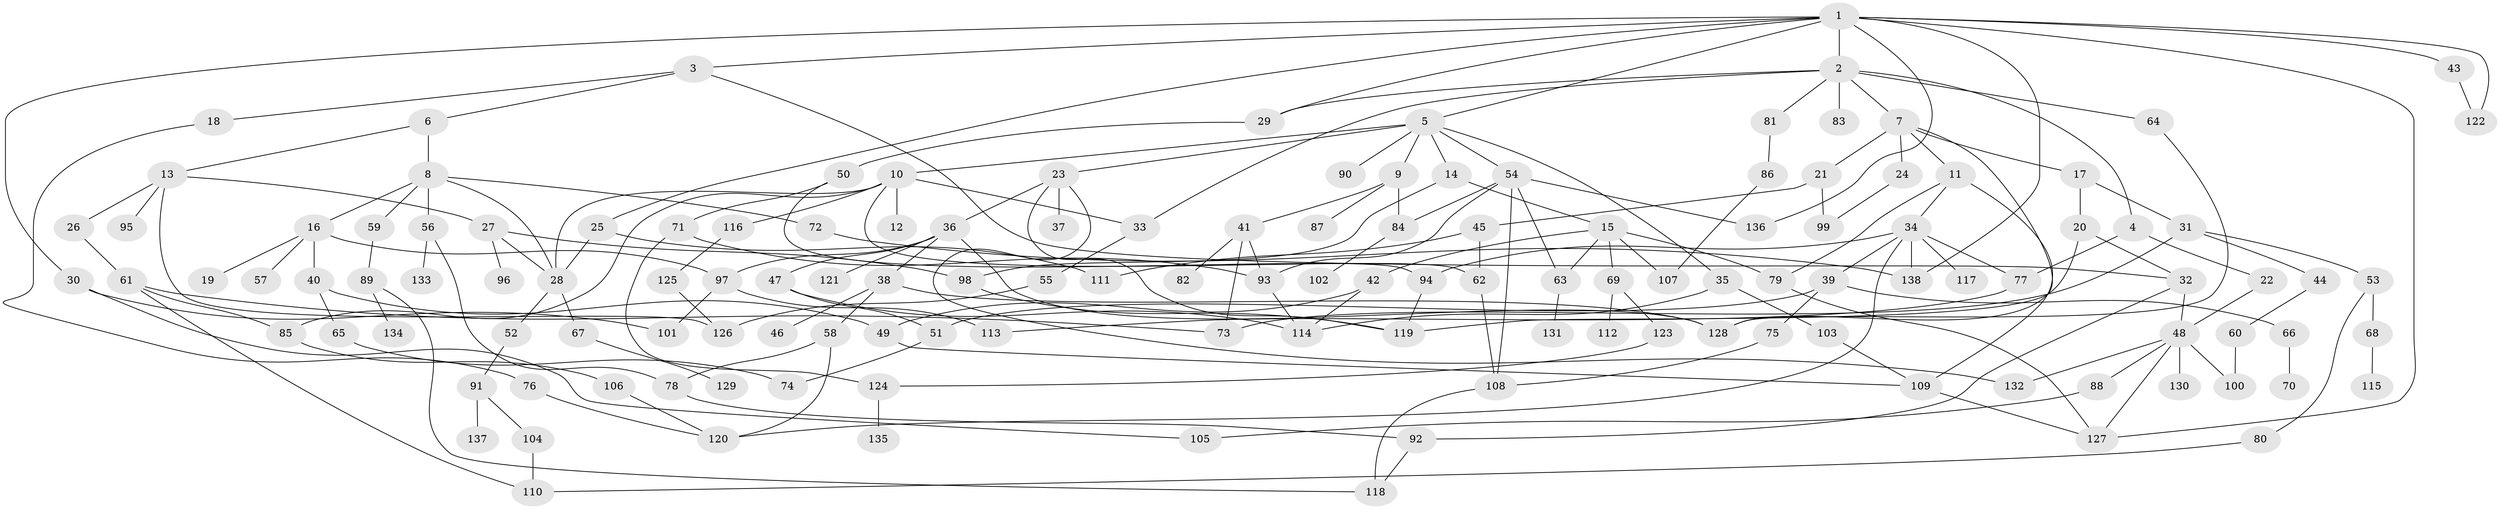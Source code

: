 // Generated by graph-tools (version 1.1) at 2025/00/03/09/25 03:00:56]
// undirected, 138 vertices, 200 edges
graph export_dot {
graph [start="1"]
  node [color=gray90,style=filled];
  1;
  2;
  3;
  4;
  5;
  6;
  7;
  8;
  9;
  10;
  11;
  12;
  13;
  14;
  15;
  16;
  17;
  18;
  19;
  20;
  21;
  22;
  23;
  24;
  25;
  26;
  27;
  28;
  29;
  30;
  31;
  32;
  33;
  34;
  35;
  36;
  37;
  38;
  39;
  40;
  41;
  42;
  43;
  44;
  45;
  46;
  47;
  48;
  49;
  50;
  51;
  52;
  53;
  54;
  55;
  56;
  57;
  58;
  59;
  60;
  61;
  62;
  63;
  64;
  65;
  66;
  67;
  68;
  69;
  70;
  71;
  72;
  73;
  74;
  75;
  76;
  77;
  78;
  79;
  80;
  81;
  82;
  83;
  84;
  85;
  86;
  87;
  88;
  89;
  90;
  91;
  92;
  93;
  94;
  95;
  96;
  97;
  98;
  99;
  100;
  101;
  102;
  103;
  104;
  105;
  106;
  107;
  108;
  109;
  110;
  111;
  112;
  113;
  114;
  115;
  116;
  117;
  118;
  119;
  120;
  121;
  122;
  123;
  124;
  125;
  126;
  127;
  128;
  129;
  130;
  131;
  132;
  133;
  134;
  135;
  136;
  137;
  138;
  1 -- 2;
  1 -- 3;
  1 -- 5;
  1 -- 25;
  1 -- 29;
  1 -- 30;
  1 -- 43;
  1 -- 122;
  1 -- 136;
  1 -- 127;
  1 -- 138;
  2 -- 4;
  2 -- 7;
  2 -- 64;
  2 -- 81;
  2 -- 83;
  2 -- 29;
  2 -- 33;
  3 -- 6;
  3 -- 18;
  3 -- 32;
  4 -- 22;
  4 -- 77;
  5 -- 9;
  5 -- 10;
  5 -- 14;
  5 -- 23;
  5 -- 35;
  5 -- 54;
  5 -- 90;
  6 -- 8;
  6 -- 13;
  7 -- 11;
  7 -- 17;
  7 -- 21;
  7 -- 24;
  7 -- 128;
  8 -- 16;
  8 -- 56;
  8 -- 59;
  8 -- 72;
  8 -- 28;
  9 -- 41;
  9 -- 87;
  9 -- 84;
  10 -- 12;
  10 -- 28;
  10 -- 33;
  10 -- 116;
  10 -- 62;
  10 -- 85;
  11 -- 34;
  11 -- 79;
  11 -- 109;
  13 -- 26;
  13 -- 27;
  13 -- 95;
  13 -- 126;
  14 -- 15;
  14 -- 98;
  15 -- 42;
  15 -- 63;
  15 -- 69;
  15 -- 79;
  15 -- 107;
  16 -- 19;
  16 -- 40;
  16 -- 57;
  16 -- 97;
  17 -- 20;
  17 -- 31;
  18 -- 76;
  20 -- 32;
  20 -- 119;
  21 -- 45;
  21 -- 99;
  22 -- 48;
  23 -- 36;
  23 -- 37;
  23 -- 132;
  23 -- 119;
  24 -- 99;
  25 -- 28;
  25 -- 111;
  26 -- 61;
  27 -- 96;
  27 -- 98;
  27 -- 28;
  28 -- 52;
  28 -- 67;
  29 -- 50;
  30 -- 101;
  30 -- 105;
  31 -- 44;
  31 -- 53;
  31 -- 73;
  32 -- 48;
  32 -- 92;
  33 -- 55;
  34 -- 39;
  34 -- 117;
  34 -- 77;
  34 -- 138;
  34 -- 120;
  34 -- 94;
  35 -- 103;
  35 -- 114;
  36 -- 38;
  36 -- 47;
  36 -- 121;
  36 -- 128;
  36 -- 97;
  38 -- 46;
  38 -- 58;
  38 -- 128;
  39 -- 51;
  39 -- 66;
  39 -- 75;
  40 -- 49;
  40 -- 65;
  41 -- 73;
  41 -- 82;
  41 -- 93;
  42 -- 49;
  42 -- 114;
  43 -- 122;
  44 -- 60;
  45 -- 62;
  45 -- 111;
  47 -- 51;
  47 -- 114;
  48 -- 88;
  48 -- 100;
  48 -- 127;
  48 -- 130;
  48 -- 132;
  49 -- 109;
  50 -- 71;
  50 -- 94;
  51 -- 74;
  52 -- 91;
  53 -- 68;
  53 -- 80;
  54 -- 84;
  54 -- 108;
  54 -- 136;
  54 -- 63;
  54 -- 93;
  55 -- 126;
  56 -- 78;
  56 -- 133;
  58 -- 78;
  58 -- 120;
  59 -- 89;
  60 -- 100;
  61 -- 85;
  61 -- 110;
  61 -- 73;
  62 -- 108;
  63 -- 131;
  64 -- 128;
  65 -- 74;
  66 -- 70;
  67 -- 129;
  68 -- 115;
  69 -- 112;
  69 -- 123;
  71 -- 124;
  71 -- 93;
  72 -- 138;
  75 -- 108;
  76 -- 120;
  77 -- 113;
  78 -- 92;
  79 -- 127;
  80 -- 110;
  81 -- 86;
  84 -- 102;
  85 -- 106;
  86 -- 107;
  88 -- 105;
  89 -- 118;
  89 -- 134;
  91 -- 104;
  91 -- 137;
  92 -- 118;
  93 -- 114;
  94 -- 119;
  97 -- 113;
  97 -- 101;
  98 -- 119;
  103 -- 109;
  104 -- 110;
  106 -- 120;
  108 -- 118;
  109 -- 127;
  116 -- 125;
  123 -- 124;
  124 -- 135;
  125 -- 126;
}
